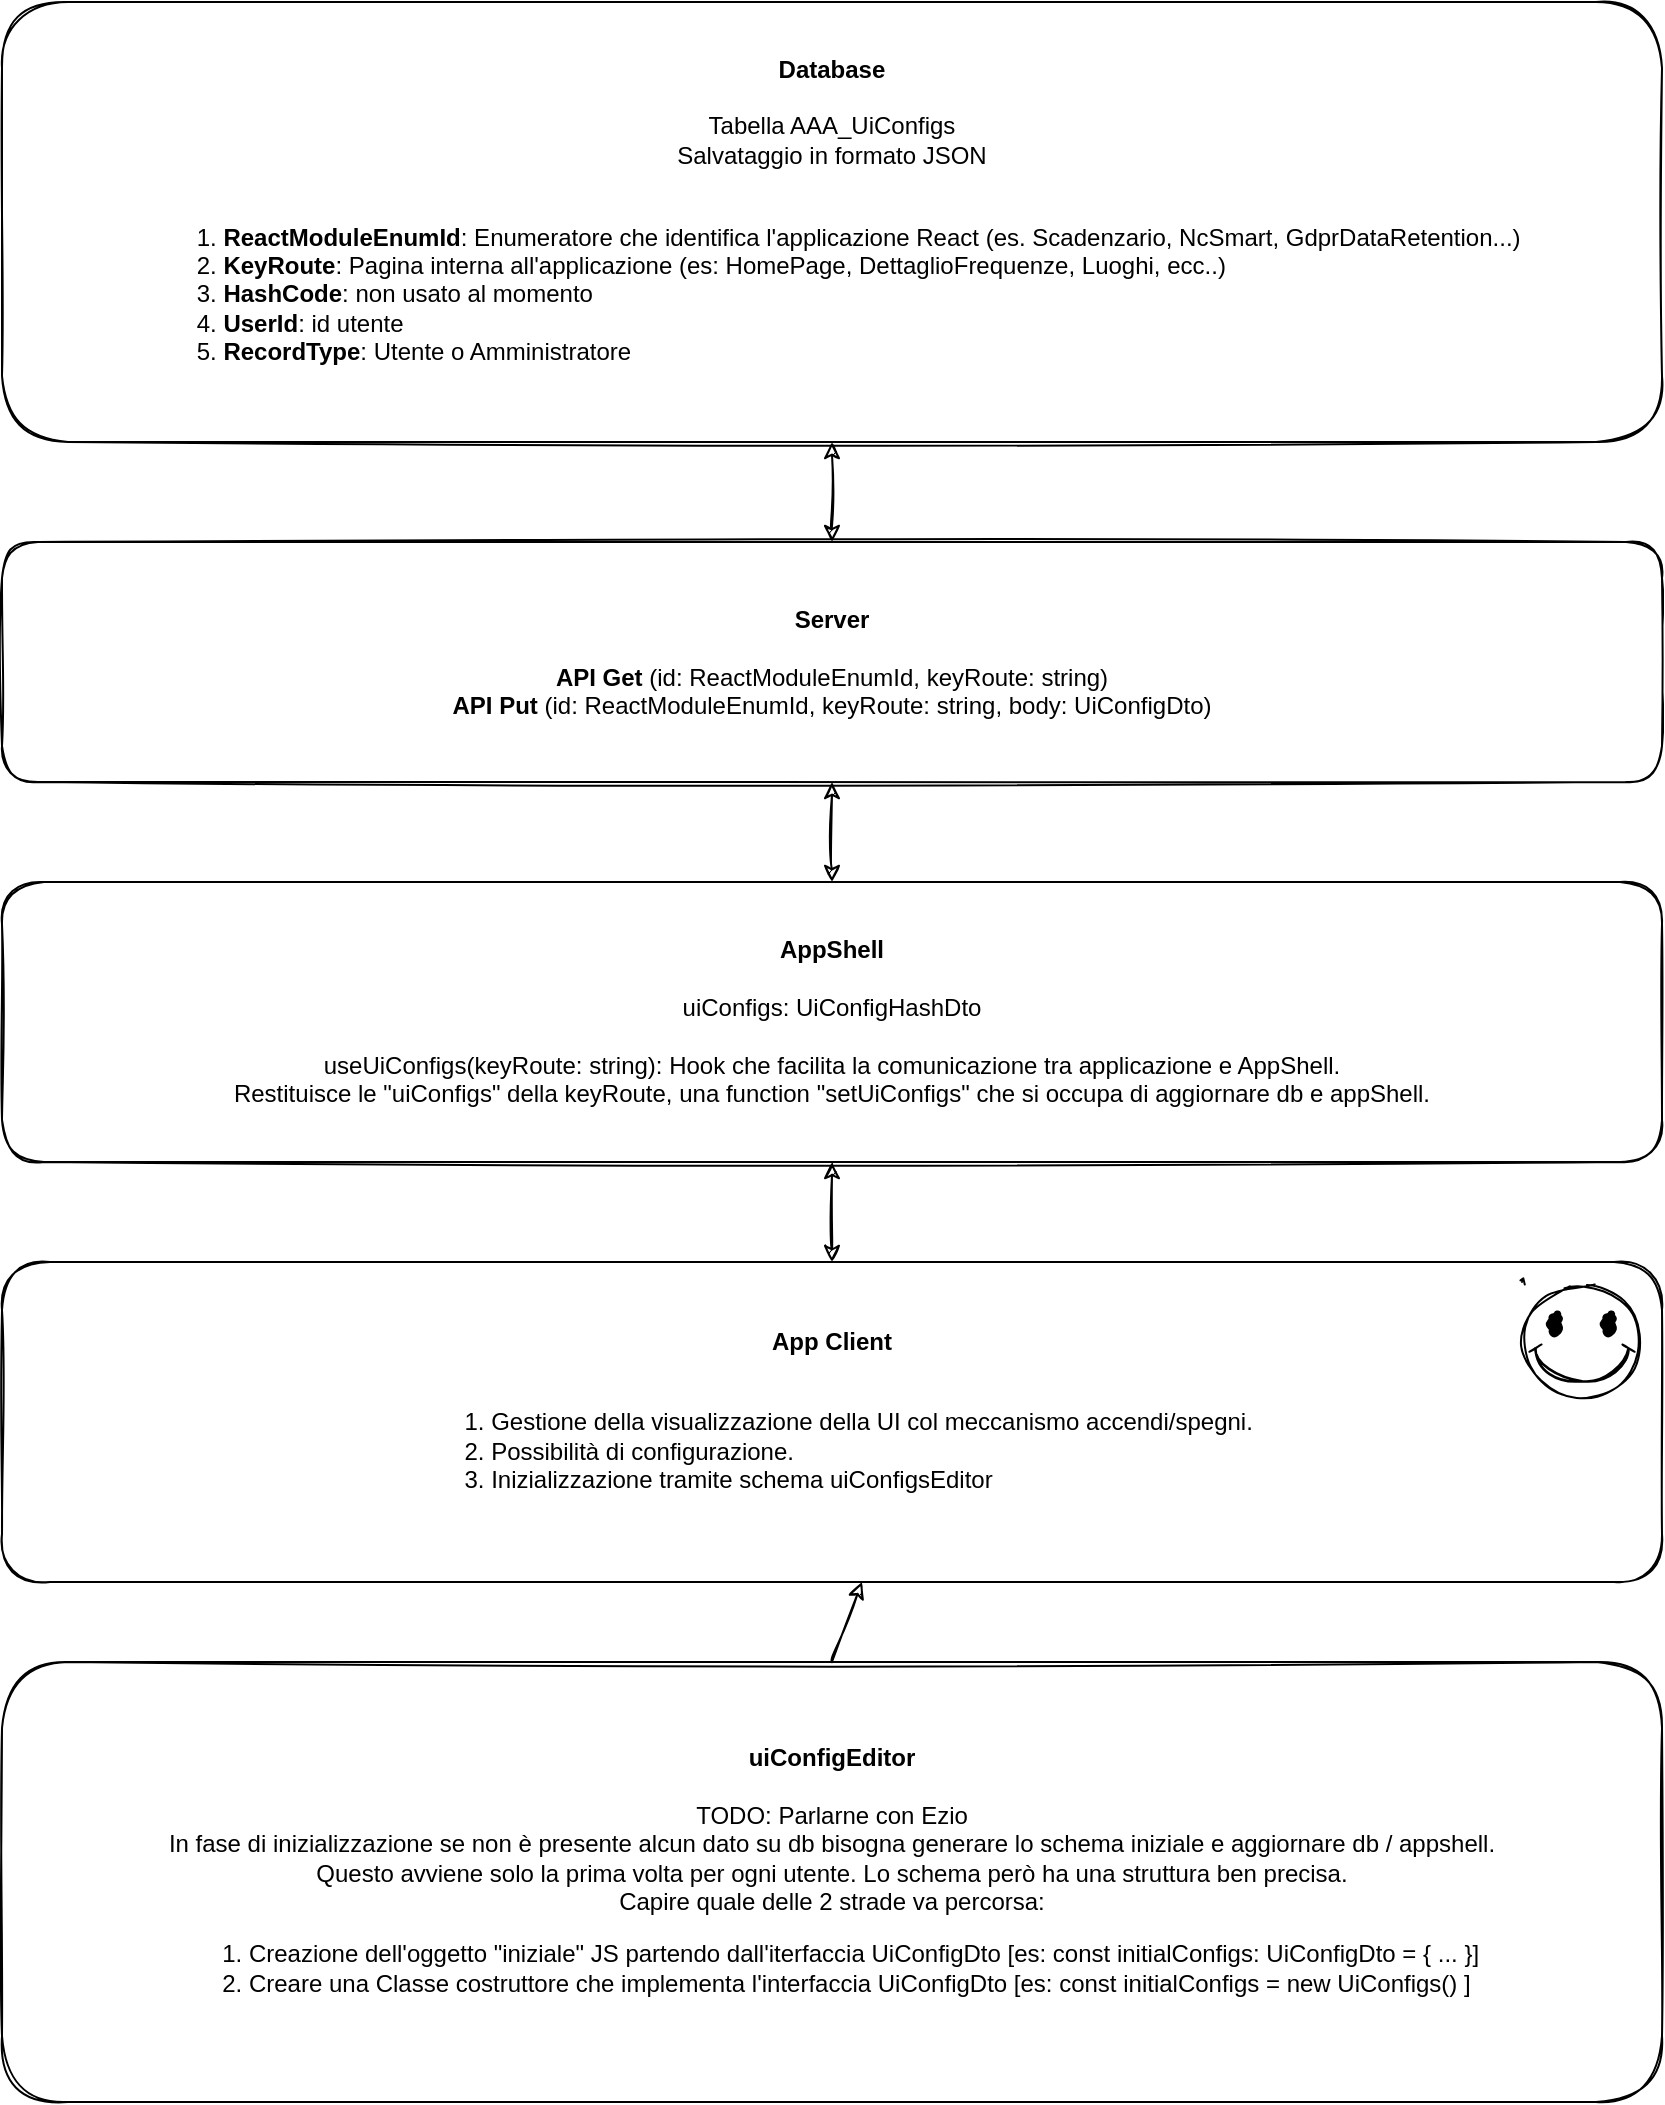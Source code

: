 <mxfile version="20.4.0" type="github">
  <diagram id="kgpKYQtTHZ0yAKxKKP6v" name="Page-1">
    <mxGraphModel dx="1422" dy="794" grid="1" gridSize="10" guides="1" tooltips="1" connect="1" arrows="1" fold="1" page="1" pageScale="1" pageWidth="850" pageHeight="1100" math="0" shadow="0">
      <root>
        <mxCell id="0" />
        <mxCell id="1" parent="0" />
        <mxCell id="uckN_QWL19h1E3_D1OjQ-1" value="&lt;b&gt;Database&lt;/b&gt;&lt;br&gt;&lt;br&gt;Tabella AAA_UiConfigs&lt;br&gt;Salvataggio in formato JSON&lt;br&gt;&lt;br&gt;&lt;ol&gt;&lt;li style=&quot;text-align: left;&quot;&gt;&lt;b&gt;ReactModuleEnumId&lt;/b&gt;: Enumeratore che identifica l&#39;applicazione React (es. Scadenzario, NcSmart, GdprDataRetention...)&lt;/li&gt;&lt;li style=&quot;text-align: left;&quot;&gt;&lt;b&gt;KeyRoute&lt;/b&gt;: Pagina interna all&#39;applicazione (es: HomePage, DettaglioFrequenze, Luoghi, ecc..)&lt;/li&gt;&lt;li style=&quot;text-align: left;&quot;&gt;&lt;b&gt;HashCode&lt;/b&gt;: non usato al momento&lt;/li&gt;&lt;li style=&quot;text-align: left;&quot;&gt;&lt;b&gt;UserId&lt;/b&gt;: id utente&lt;/li&gt;&lt;li style=&quot;text-align: left;&quot;&gt;&lt;b&gt;RecordType&lt;/b&gt;: Utente o Amministratore&lt;/li&gt;&lt;/ol&gt;" style="rounded=1;whiteSpace=wrap;html=1;sketch=1;" parent="1" vertex="1">
          <mxGeometry x="10" y="10" width="830" height="220" as="geometry" />
        </mxCell>
        <mxCell id="uckN_QWL19h1E3_D1OjQ-2" value="&lt;b&gt;Server&lt;/b&gt;&lt;br&gt;&lt;br&gt;&lt;b&gt;API Get&lt;/b&gt;&amp;nbsp;(id: ReactModuleEnumId, keyRoute: string)&lt;br&gt;&lt;b&gt;API Put&lt;/b&gt; (id: ReactModuleEnumId, keyRoute: string, body: UiConfigDto)" style="rounded=1;whiteSpace=wrap;html=1;sketch=1;" parent="1" vertex="1">
          <mxGeometry x="10" y="280" width="830" height="120" as="geometry" />
        </mxCell>
        <mxCell id="uckN_QWL19h1E3_D1OjQ-3" value="&lt;b&gt;AppShell&lt;/b&gt;&lt;br&gt;&lt;br&gt;uiConfigs: UiConfigHashDto&lt;br&gt;&lt;br&gt;useUiConfigs(keyRoute: string): Hook che facilita la comunicazione tra applicazione e AppShell.&lt;br&gt;Restituisce le &quot;uiConfigs&quot; della keyRoute, una function &quot;setUiConfigs&quot; che si occupa di aggiornare db e appShell." style="rounded=1;whiteSpace=wrap;html=1;sketch=1;" parent="1" vertex="1">
          <mxGeometry x="10" y="450" width="830" height="140" as="geometry" />
        </mxCell>
        <mxCell id="uckN_QWL19h1E3_D1OjQ-10" value="" style="endArrow=classic;startArrow=classic;html=1;rounded=1;entryX=0.5;entryY=1;entryDx=0;entryDy=0;exitX=0.5;exitY=0;exitDx=0;exitDy=0;curved=1;sketch=1;" parent="1" source="uckN_QWL19h1E3_D1OjQ-3" target="uckN_QWL19h1E3_D1OjQ-2" edge="1">
          <mxGeometry width="50" height="50" relative="1" as="geometry">
            <mxPoint x="400" y="330" as="sourcePoint" />
            <mxPoint x="450" y="280" as="targetPoint" />
            <Array as="points" />
          </mxGeometry>
        </mxCell>
        <mxCell id="uckN_QWL19h1E3_D1OjQ-11" value="" style="endArrow=classic;startArrow=classic;html=1;rounded=1;entryX=0.5;entryY=1;entryDx=0;entryDy=0;exitX=0.5;exitY=0;exitDx=0;exitDy=0;curved=1;sketch=1;" parent="1" source="uckN_QWL19h1E3_D1OjQ-2" target="uckN_QWL19h1E3_D1OjQ-1" edge="1">
          <mxGeometry width="50" height="50" relative="1" as="geometry">
            <mxPoint x="400" y="330" as="sourcePoint" />
            <mxPoint x="450" y="280" as="targetPoint" />
          </mxGeometry>
        </mxCell>
        <mxCell id="uckN_QWL19h1E3_D1OjQ-12" value="&lt;b style=&quot;background-color: initial;&quot;&gt;App Client&lt;/b&gt;&lt;br&gt;&lt;br&gt;&lt;ol&gt;&lt;li style=&quot;text-align: left;&quot;&gt;&lt;span style=&quot;background-color: initial;&quot;&gt;Gestione della visualizzazione della UI col meccanismo accendi/spegni.&lt;/span&gt;&lt;/li&gt;&lt;li style=&quot;text-align: left;&quot;&gt;&lt;span style=&quot;background-color: initial;&quot;&gt;Possibilità di configurazione.&lt;/span&gt;&lt;/li&gt;&lt;li style=&quot;text-align: left;&quot;&gt;&lt;span style=&quot;background-color: initial;&quot;&gt;Inizializzazione tramite schema uiConfigsEditor&lt;/span&gt;&lt;/li&gt;&lt;/ol&gt;" style="rounded=1;whiteSpace=wrap;html=1;sketch=1;" parent="1" vertex="1">
          <mxGeometry x="10" y="640" width="830" height="160" as="geometry" />
        </mxCell>
        <mxCell id="uckN_QWL19h1E3_D1OjQ-13" value="" style="endArrow=classic;startArrow=classic;html=1;rounded=1;entryX=0.5;entryY=1;entryDx=0;entryDy=0;exitX=0.5;exitY=0;exitDx=0;exitDy=0;curved=1;sketch=1;" parent="1" source="uckN_QWL19h1E3_D1OjQ-12" target="uckN_QWL19h1E3_D1OjQ-3" edge="1">
          <mxGeometry width="50" height="50" relative="1" as="geometry">
            <mxPoint x="400" y="760" as="sourcePoint" />
            <mxPoint x="450" y="710" as="targetPoint" />
          </mxGeometry>
        </mxCell>
        <mxCell id="uckN_QWL19h1E3_D1OjQ-14" value="&lt;b&gt;uiConfigEditor&lt;/b&gt;&lt;br&gt;&lt;br&gt;TODO: Parlarne con Ezio&lt;br&gt;In fase di inizializzazione se non è presente alcun dato su db bisogna generare lo schema iniziale e aggiornare db / appshell.&lt;br&gt;Questo avviene solo la prima volta per ogni utente. Lo schema però ha una struttura ben precisa.&lt;br&gt;Capire quale delle 2 strade va percorsa:&lt;br&gt;&lt;ol&gt;&lt;li style=&quot;text-align: left;&quot;&gt;Creazione dell&#39;oggetto &quot;iniziale&quot; JS partendo dall&#39;iterfaccia UiConfigDto [es: const initialConfigs: UiConfigDto = { ... }]&lt;/li&gt;&lt;li style=&quot;text-align: left;&quot;&gt;Creare una Classe costruttore che implementa l&#39;interfaccia UiConfigDto [es: const initialConfigs = new UiConfigs() ]&lt;/li&gt;&lt;/ol&gt;" style="rounded=1;whiteSpace=wrap;html=1;sketch=1;" parent="1" vertex="1">
          <mxGeometry x="10" y="840" width="830" height="220" as="geometry" />
        </mxCell>
        <mxCell id="uckN_QWL19h1E3_D1OjQ-15" value="" style="endArrow=classic;html=1;rounded=1;exitX=0.5;exitY=0;exitDx=0;exitDy=0;curved=1;sketch=1;" parent="1" source="uckN_QWL19h1E3_D1OjQ-14" edge="1">
          <mxGeometry width="50" height="50" relative="1" as="geometry">
            <mxPoint x="400" y="690" as="sourcePoint" />
            <mxPoint x="440" y="800" as="targetPoint" />
          </mxGeometry>
        </mxCell>
        <mxCell id="uckN_QWL19h1E3_D1OjQ-17" value="" style="verticalLabelPosition=bottom;verticalAlign=top;html=1;shape=mxgraph.basic.smiley;rounded=1;sketch=1;" parent="1" vertex="1">
          <mxGeometry x="770" y="650" width="60" height="60" as="geometry" />
        </mxCell>
      </root>
    </mxGraphModel>
  </diagram>
</mxfile>

